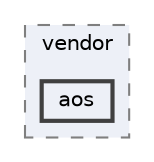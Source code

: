 digraph "public/Muse/assets/vendor/aos"
{
 // LATEX_PDF_SIZE
  bgcolor="transparent";
  edge [fontname=Helvetica,fontsize=10,labelfontname=Helvetica,labelfontsize=10];
  node [fontname=Helvetica,fontsize=10,shape=box,height=0.2,width=0.4];
  compound=true
  subgraph clusterdir_9fefae0eca2a2a8210e5622cdcf99cc1 {
    graph [ bgcolor="#edf0f7", pencolor="grey50", label="vendor", fontname=Helvetica,fontsize=10 style="filled,dashed", URL="dir_9fefae0eca2a2a8210e5622cdcf99cc1.html",tooltip=""]
  dir_30d4779fab5f3ede0a6c98e3cc91db3a [label="aos", fillcolor="#edf0f7", color="grey25", style="filled,bold", URL="dir_30d4779fab5f3ede0a6c98e3cc91db3a.html",tooltip=""];
  }
}
